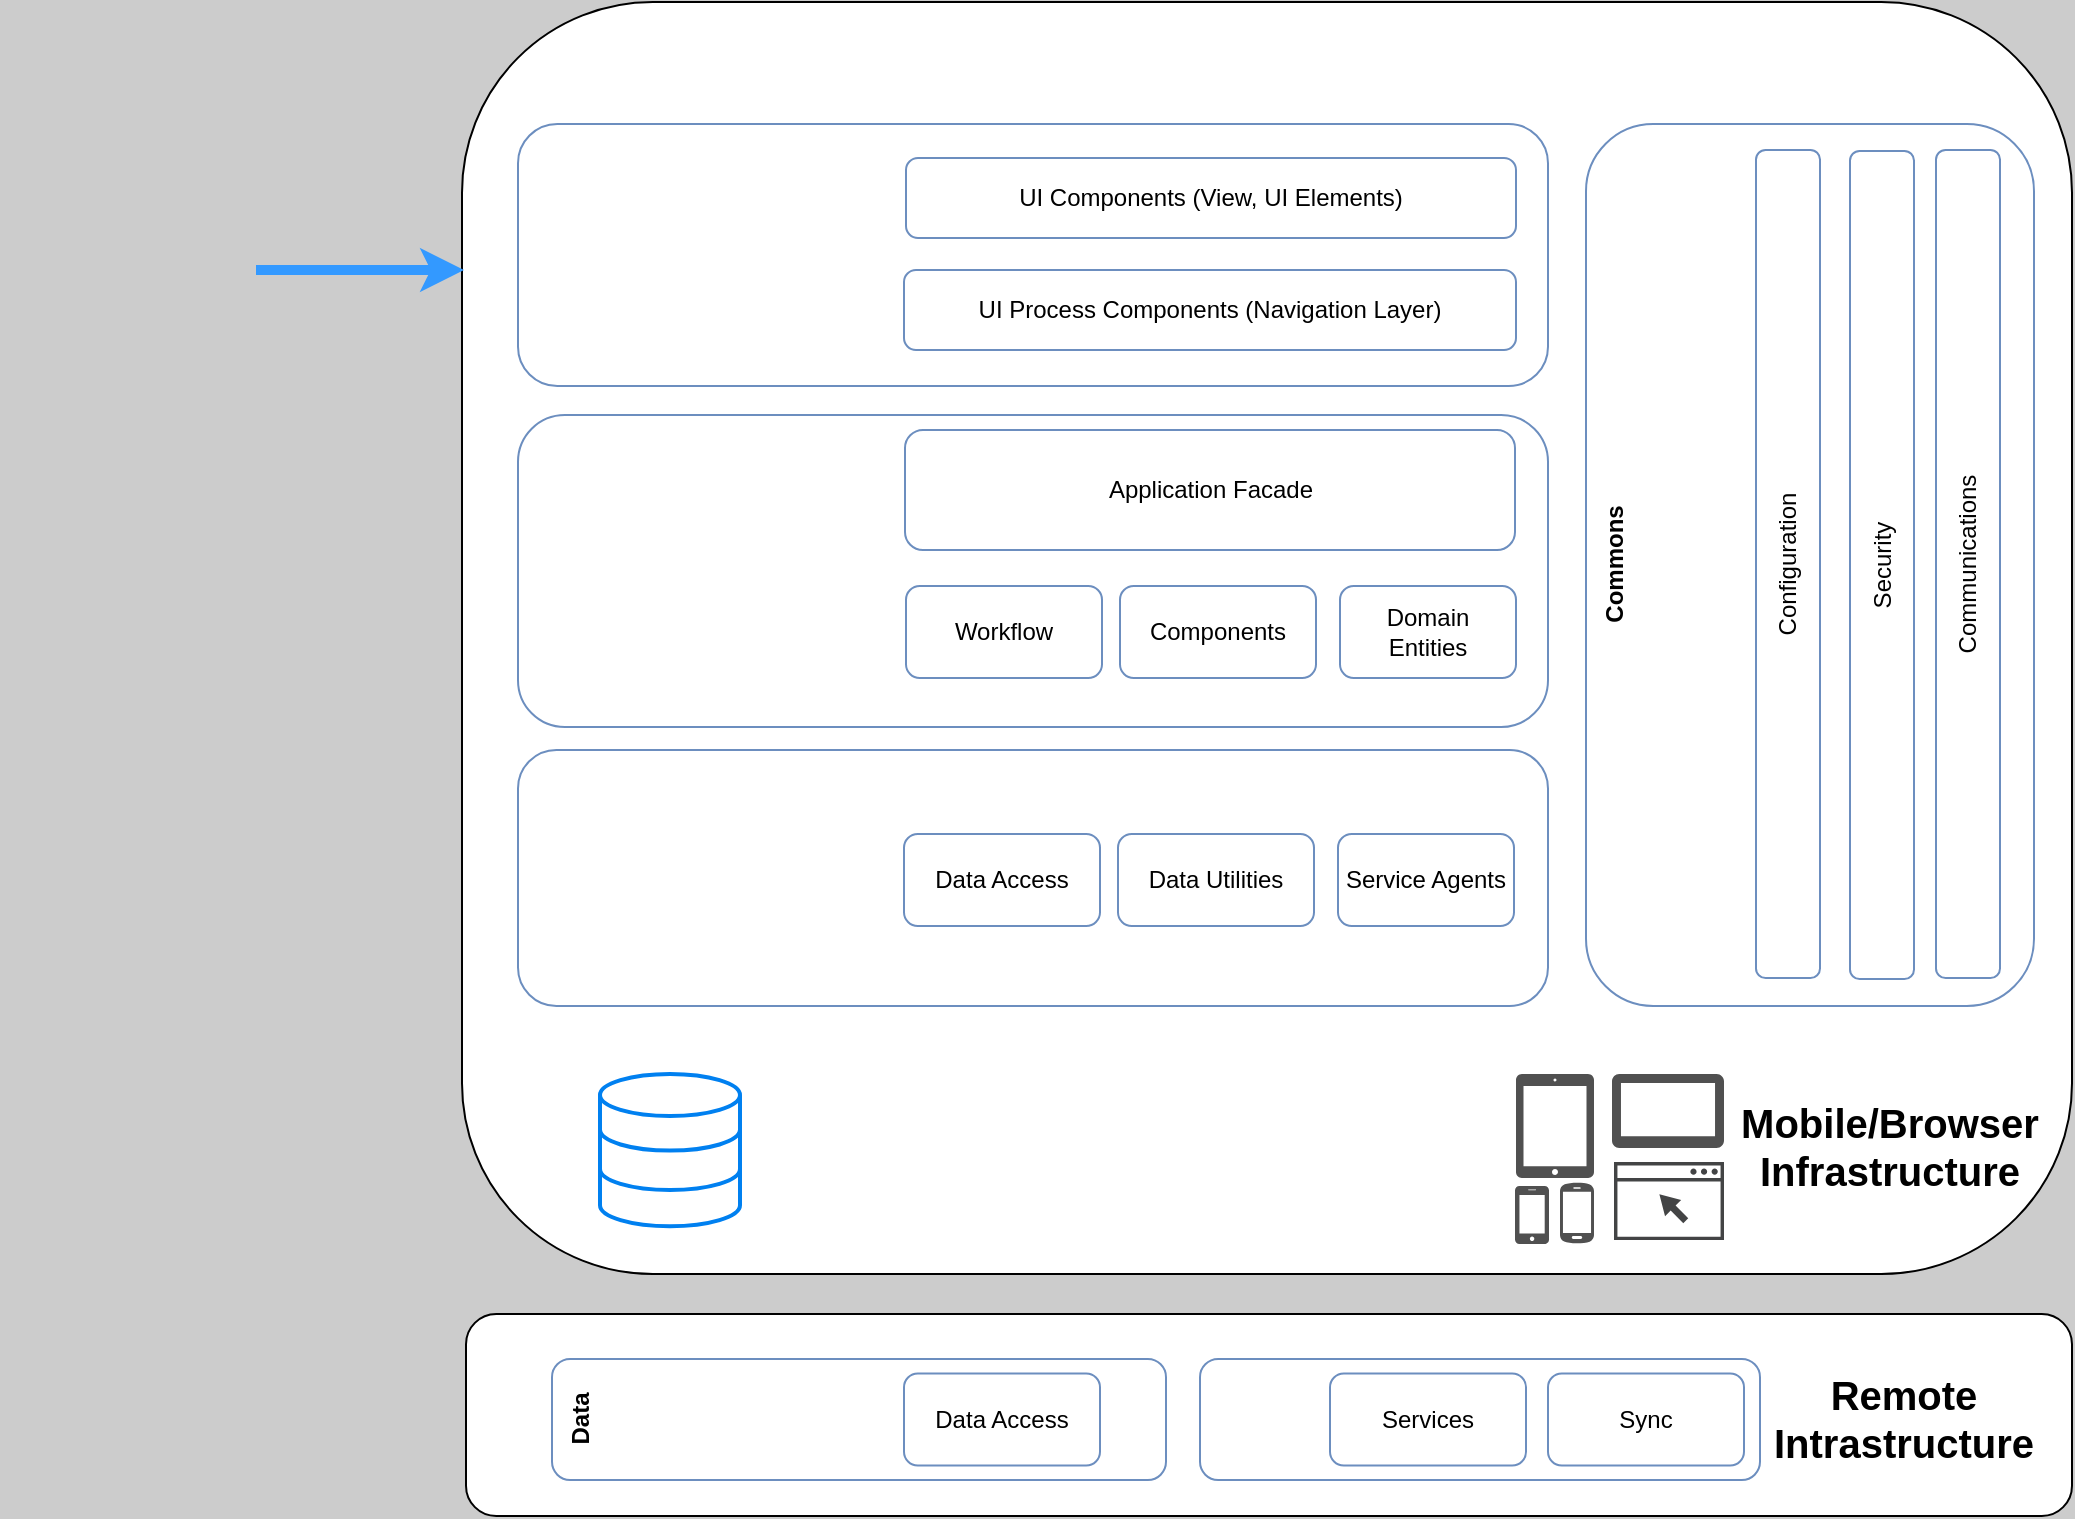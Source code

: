 <mxfile version="14.9.4" type="github">
  <diagram id="DnRKNAlyavGe1cbxTtQc" name="Page-1">
    <mxGraphModel dx="1056" dy="536" grid="0" gridSize="10" guides="1" tooltips="1" connect="1" arrows="1" fold="1" page="1" pageScale="1" pageWidth="1100" pageHeight="850" background="#CCCCCC" math="0" shadow="0">
      <root>
        <mxCell id="0" />
        <mxCell id="1" parent="0" />
        <mxCell id="ltZTwApmdDU9IRVBgoVc-1" value="" style="rounded=1;whiteSpace=wrap;html=1;" vertex="1" parent="1">
          <mxGeometry x="278" y="39" width="805" height="636" as="geometry" />
        </mxCell>
        <mxCell id="ltZTwApmdDU9IRVBgoVc-5" value="" style="rounded=1;whiteSpace=wrap;html=1;strokeColor=#6c8ebf;fillColor=none;" vertex="1" parent="1">
          <mxGeometry x="306" y="100" width="515" height="131" as="geometry" />
        </mxCell>
        <mxCell id="ltZTwApmdDU9IRVBgoVc-2" value="" style="rounded=1;whiteSpace=wrap;html=1;" vertex="1" parent="1">
          <mxGeometry x="280" y="695" width="803" height="101" as="geometry" />
        </mxCell>
        <mxCell id="ltZTwApmdDU9IRVBgoVc-3" value="UI Components (View, UI Elements)" style="rounded=1;whiteSpace=wrap;html=1;strokeColor=#6c8ebf;fillColor=none;" vertex="1" parent="1">
          <mxGeometry x="500" y="117" width="305" height="40" as="geometry" />
        </mxCell>
        <mxCell id="ltZTwApmdDU9IRVBgoVc-4" value="UI Process Components (Navigation Layer)" style="rounded=1;whiteSpace=wrap;html=1;strokeColor=#6c8ebf;fillColor=none;" vertex="1" parent="1">
          <mxGeometry x="499" y="173" width="306" height="40" as="geometry" />
        </mxCell>
        <mxCell id="ltZTwApmdDU9IRVBgoVc-101" value="" style="edgeStyle=orthogonalEdgeStyle;rounded=0;orthogonalLoop=1;jettySize=auto;html=1;fontSize=20;fontColor=#000000;fillColor=#dae8fc;strokeWidth=5;exitX=1;exitY=0.5;exitDx=0;exitDy=0;sketch=0;strokeColor=#3399FF;" edge="1" parent="1" source="ltZTwApmdDU9IRVBgoVc-112">
          <mxGeometry relative="1" as="geometry">
            <mxPoint x="183.0" y="173" as="sourcePoint" />
            <mxPoint x="279" y="173" as="targetPoint" />
          </mxGeometry>
        </mxCell>
        <mxCell id="ltZTwApmdDU9IRVBgoVc-11" value="" style="rounded=1;whiteSpace=wrap;html=1;strokeColor=#6c8ebf;fillColor=none;" vertex="1" parent="1">
          <mxGeometry x="306" y="245.5" width="515" height="156" as="geometry" />
        </mxCell>
        <mxCell id="ltZTwApmdDU9IRVBgoVc-12" value="" style="rounded=1;whiteSpace=wrap;html=1;strokeColor=#6c8ebf;fillColor=none;" vertex="1" parent="1">
          <mxGeometry x="306" y="413" width="515" height="128" as="geometry" />
        </mxCell>
        <mxCell id="ltZTwApmdDU9IRVBgoVc-13" value="Application Facade" style="rounded=1;whiteSpace=wrap;html=1;strokeColor=#6c8ebf;fillColor=none;" vertex="1" parent="1">
          <mxGeometry x="499.5" y="253" width="305" height="60" as="geometry" />
        </mxCell>
        <mxCell id="ltZTwApmdDU9IRVBgoVc-14" value="Workflow" style="rounded=1;whiteSpace=wrap;html=1;strokeColor=#6c8ebf;fillColor=none;" vertex="1" parent="1">
          <mxGeometry x="500" y="331" width="98" height="46" as="geometry" />
        </mxCell>
        <mxCell id="ltZTwApmdDU9IRVBgoVc-15" value="Components" style="rounded=1;whiteSpace=wrap;html=1;strokeColor=#6c8ebf;fillColor=none;" vertex="1" parent="1">
          <mxGeometry x="607" y="331" width="98" height="46" as="geometry" />
        </mxCell>
        <mxCell id="ltZTwApmdDU9IRVBgoVc-16" value="Domain&lt;br&gt;Entities" style="rounded=1;whiteSpace=wrap;html=1;strokeColor=#6c8ebf;fillColor=none;" vertex="1" parent="1">
          <mxGeometry x="717" y="331" width="88" height="46" as="geometry" />
        </mxCell>
        <mxCell id="ltZTwApmdDU9IRVBgoVc-17" value="Data Access" style="rounded=1;whiteSpace=wrap;html=1;strokeColor=#6c8ebf;fillColor=none;" vertex="1" parent="1">
          <mxGeometry x="499" y="455" width="98" height="46" as="geometry" />
        </mxCell>
        <mxCell id="ltZTwApmdDU9IRVBgoVc-18" value="Data Utilities" style="rounded=1;whiteSpace=wrap;html=1;strokeColor=#6c8ebf;fillColor=none;" vertex="1" parent="1">
          <mxGeometry x="606" y="455" width="98" height="46" as="geometry" />
        </mxCell>
        <mxCell id="ltZTwApmdDU9IRVBgoVc-19" value="Service Agents" style="rounded=1;whiteSpace=wrap;html=1;strokeColor=#6c8ebf;fillColor=none;" vertex="1" parent="1">
          <mxGeometry x="716" y="455" width="88" height="46" as="geometry" />
        </mxCell>
        <mxCell id="ltZTwApmdDU9IRVBgoVc-20" value="&lt;b&gt;Commons&lt;br&gt;&lt;/b&gt;" style="rounded=1;whiteSpace=wrap;html=1;strokeColor=#6c8ebf;fillColor=none;horizontal=0;labelPosition=center;verticalLabelPosition=middle;align=center;verticalAlign=top;" vertex="1" parent="1">
          <mxGeometry x="840" y="100" width="224" height="441" as="geometry" />
        </mxCell>
        <mxCell id="ltZTwApmdDU9IRVBgoVc-21" value="Configuration" style="rounded=1;whiteSpace=wrap;html=1;strokeColor=#6c8ebf;fillColor=none;horizontal=0;" vertex="1" parent="1">
          <mxGeometry x="925" y="113" width="32" height="414" as="geometry" />
        </mxCell>
        <mxCell id="ltZTwApmdDU9IRVBgoVc-22" value="Communications" style="rounded=1;whiteSpace=wrap;html=1;strokeColor=#6c8ebf;fillColor=none;horizontal=0;" vertex="1" parent="1">
          <mxGeometry x="1015" y="113" width="32" height="414" as="geometry" />
        </mxCell>
        <mxCell id="ltZTwApmdDU9IRVBgoVc-23" value="Security" style="rounded=1;whiteSpace=wrap;html=1;strokeColor=#6c8ebf;fillColor=none;horizontal=0;" vertex="1" parent="1">
          <mxGeometry x="972" y="113.5" width="32" height="414" as="geometry" />
        </mxCell>
        <mxCell id="ltZTwApmdDU9IRVBgoVc-26" value="Mobile/Browser Infrastructure" style="text;html=1;strokeColor=none;fillColor=none;align=center;verticalAlign=middle;whiteSpace=wrap;rounded=0;fontStyle=1;fontSize=20;" vertex="1" parent="1">
          <mxGeometry x="937" y="583" width="110" height="56" as="geometry" />
        </mxCell>
        <mxCell id="ltZTwApmdDU9IRVBgoVc-27" value="Remote&lt;br&gt;Intrastructure" style="text;html=1;strokeColor=none;fillColor=none;align=center;verticalAlign=middle;whiteSpace=wrap;rounded=0;fontStyle=1;fontSize=20;" vertex="1" parent="1">
          <mxGeometry x="944" y="719.25" width="110" height="56" as="geometry" />
        </mxCell>
        <mxCell id="ltZTwApmdDU9IRVBgoVc-83" value="" style="pointerEvents=1;shadow=0;dashed=0;html=1;strokeColor=none;fillColor=#505050;labelPosition=center;verticalLabelPosition=bottom;verticalAlign=top;outlineConnect=0;align=center;shape=mxgraph.office.devices.tablet_ipad;fontSize=20;fontColor=#000000;" vertex="1" parent="1">
          <mxGeometry x="805" y="575" width="39" height="52" as="geometry" />
        </mxCell>
        <mxCell id="ltZTwApmdDU9IRVBgoVc-84" value="" style="pointerEvents=1;shadow=0;dashed=0;html=1;strokeColor=none;fillColor=#505050;labelPosition=center;verticalLabelPosition=bottom;verticalAlign=top;outlineConnect=0;align=center;shape=mxgraph.office.devices.tablet_android;fontSize=20;fontColor=#000000;" vertex="1" parent="1">
          <mxGeometry x="853" y="575" width="56" height="37" as="geometry" />
        </mxCell>
        <mxCell id="ltZTwApmdDU9IRVBgoVc-87" value="" style="pointerEvents=1;shadow=0;dashed=0;html=1;strokeColor=none;fillColor=#505050;labelPosition=center;verticalLabelPosition=bottom;verticalAlign=top;outlineConnect=0;align=center;shape=mxgraph.office.devices.cell_phone_iphone_proportional;fontSize=20;fontColor=#000000;" vertex="1" parent="1">
          <mxGeometry x="804.5" y="631" width="17" height="29" as="geometry" />
        </mxCell>
        <mxCell id="ltZTwApmdDU9IRVBgoVc-90" value="" style="pointerEvents=1;shadow=0;dashed=0;html=1;strokeColor=none;fillColor=#505050;labelPosition=center;verticalLabelPosition=bottom;verticalAlign=top;outlineConnect=0;align=center;shape=mxgraph.office.devices.cell_phone_android_proportional;fontSize=20;fontColor=#000000;" vertex="1" parent="1">
          <mxGeometry x="827" y="629" width="17" height="31" as="geometry" />
        </mxCell>
        <mxCell id="ltZTwApmdDU9IRVBgoVc-95" value="" style="pointerEvents=1;shadow=0;dashed=0;html=1;strokeColor=none;fillColor=#434445;aspect=fixed;labelPosition=center;verticalLabelPosition=bottom;verticalAlign=top;align=center;outlineConnect=0;shape=mxgraph.vvd.web_browser;fontSize=20;fontColor=#000000;" vertex="1" parent="1">
          <mxGeometry x="854" y="619" width="55" height="39.05" as="geometry" />
        </mxCell>
        <mxCell id="ltZTwApmdDU9IRVBgoVc-96" value="&lt;b&gt;Data&lt;/b&gt;" style="rounded=1;whiteSpace=wrap;html=1;strokeColor=#6c8ebf;fillColor=none;horizontal=0;verticalAlign=top;" vertex="1" parent="1">
          <mxGeometry x="323" y="717.5" width="307" height="60.5" as="geometry" />
        </mxCell>
        <mxCell id="ltZTwApmdDU9IRVBgoVc-97" value="" style="rounded=1;whiteSpace=wrap;html=1;strokeColor=#6c8ebf;fillColor=none;" vertex="1" parent="1">
          <mxGeometry x="647" y="717.5" width="280" height="60.5" as="geometry" />
        </mxCell>
        <mxCell id="ltZTwApmdDU9IRVBgoVc-98" value="Data Access" style="rounded=1;whiteSpace=wrap;html=1;strokeColor=#6c8ebf;fillColor=none;" vertex="1" parent="1">
          <mxGeometry x="499" y="724.75" width="98" height="46" as="geometry" />
        </mxCell>
        <mxCell id="ltZTwApmdDU9IRVBgoVc-99" value="Services" style="rounded=1;whiteSpace=wrap;html=1;strokeColor=#6c8ebf;fillColor=none;" vertex="1" parent="1">
          <mxGeometry x="712" y="724.75" width="98" height="46" as="geometry" />
        </mxCell>
        <mxCell id="ltZTwApmdDU9IRVBgoVc-100" value="Sync" style="rounded=1;whiteSpace=wrap;html=1;strokeColor=#6c8ebf;fillColor=none;" vertex="1" parent="1">
          <mxGeometry x="821" y="724.75" width="98" height="46" as="geometry" />
        </mxCell>
        <mxCell id="ltZTwApmdDU9IRVBgoVc-103" value="" style="shape=image;html=1;verticalAlign=top;verticalLabelPosition=bottom;labelBackgroundColor=#ffffff;imageAspect=0;aspect=fixed;image=https://cdn3.iconfinder.com/data/icons/finance-152/64/48-128.png;fontSize=20;fontColor=#000000;fillColor=none;" vertex="1" parent="1">
          <mxGeometry x="346" y="124.5" width="82" height="82" as="geometry" />
        </mxCell>
        <mxCell id="ltZTwApmdDU9IRVBgoVc-104" value="" style="shape=image;html=1;verticalAlign=top;verticalLabelPosition=bottom;labelBackgroundColor=#ffffff;imageAspect=0;aspect=fixed;image=https://cdn0.iconfinder.com/data/icons/maternity-and-pregnancy-2/512/154_complexity_Business_challenge_concept_labyrinth_logic_maze-128.png;fontSize=20;fontColor=#000000;fillColor=none;" vertex="1" parent="1">
          <mxGeometry x="338" y="274.5" width="98" height="98" as="geometry" />
        </mxCell>
        <mxCell id="ltZTwApmdDU9IRVBgoVc-105" value="" style="html=1;verticalLabelPosition=bottom;align=center;labelBackgroundColor=#ffffff;verticalAlign=top;strokeWidth=2;strokeColor=#0080F0;shadow=0;dashed=0;shape=mxgraph.ios7.icons.data;fontSize=20;fontColor=#000000;fillColor=none;" vertex="1" parent="1">
          <mxGeometry x="347" y="575" width="70" height="76.1" as="geometry" />
        </mxCell>
        <mxCell id="ltZTwApmdDU9IRVBgoVc-106" value="" style="shape=image;html=1;verticalAlign=top;verticalLabelPosition=bottom;labelBackgroundColor=#ffffff;imageAspect=0;aspect=fixed;image=https://cdn1.iconfinder.com/data/icons/osman01/500/Data_Installation_2-128.png;fontSize=20;fontColor=#000000;fillColor=none;" vertex="1" parent="1">
          <mxGeometry x="652.5" y="719.25" width="57" height="57" as="geometry" />
        </mxCell>
        <mxCell id="ltZTwApmdDU9IRVBgoVc-107" value="" style="shape=image;html=1;verticalAlign=top;verticalLabelPosition=bottom;labelBackgroundColor=#ffffff;imageAspect=0;aspect=fixed;image=https://cdn1.iconfinder.com/data/icons/osman01/500/CORONA_VIRUS-128.png;fontSize=20;fontColor=#000000;fillColor=none;" vertex="1" parent="1">
          <mxGeometry x="338" y="434" width="88" height="88" as="geometry" />
        </mxCell>
        <mxCell id="ltZTwApmdDU9IRVBgoVc-112" value="" style="shape=image;html=1;verticalAlign=top;verticalLabelPosition=bottom;labelBackgroundColor=#ffffff;imageAspect=0;aspect=fixed;image=https://cdn0.iconfinder.com/data/icons/simpline-mix/64/simpline_27-128.png;fontSize=20;fontColor=#000000;fillColor=none;" vertex="1" parent="1">
          <mxGeometry x="47" y="109" width="128" height="128" as="geometry" />
        </mxCell>
      </root>
    </mxGraphModel>
  </diagram>
</mxfile>
